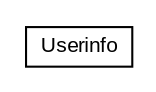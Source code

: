 #!/usr/local/bin/dot
#
# Class diagram 
# Generated by UMLGraph version R5_6-24-gf6e263 (http://www.umlgraph.org/)
#

digraph G {
	edge [fontname="arial",fontsize=10,labelfontname="arial",labelfontsize=10];
	node [fontname="arial",fontsize=10,shape=plaintext];
	nodesep=0.25;
	ranksep=0.5;
	// net.trajano.openidconnect.userinfo.Userinfo
	c650 [label=<<table title="net.trajano.openidconnect.userinfo.Userinfo" border="0" cellborder="1" cellspacing="0" cellpadding="2" port="p" href="./Userinfo.html">
		<tr><td><table border="0" cellspacing="0" cellpadding="1">
<tr><td align="center" balign="center"> Userinfo </td></tr>
		</table></td></tr>
		</table>>, URL="./Userinfo.html", fontname="arial", fontcolor="black", fontsize=10.0];
}

